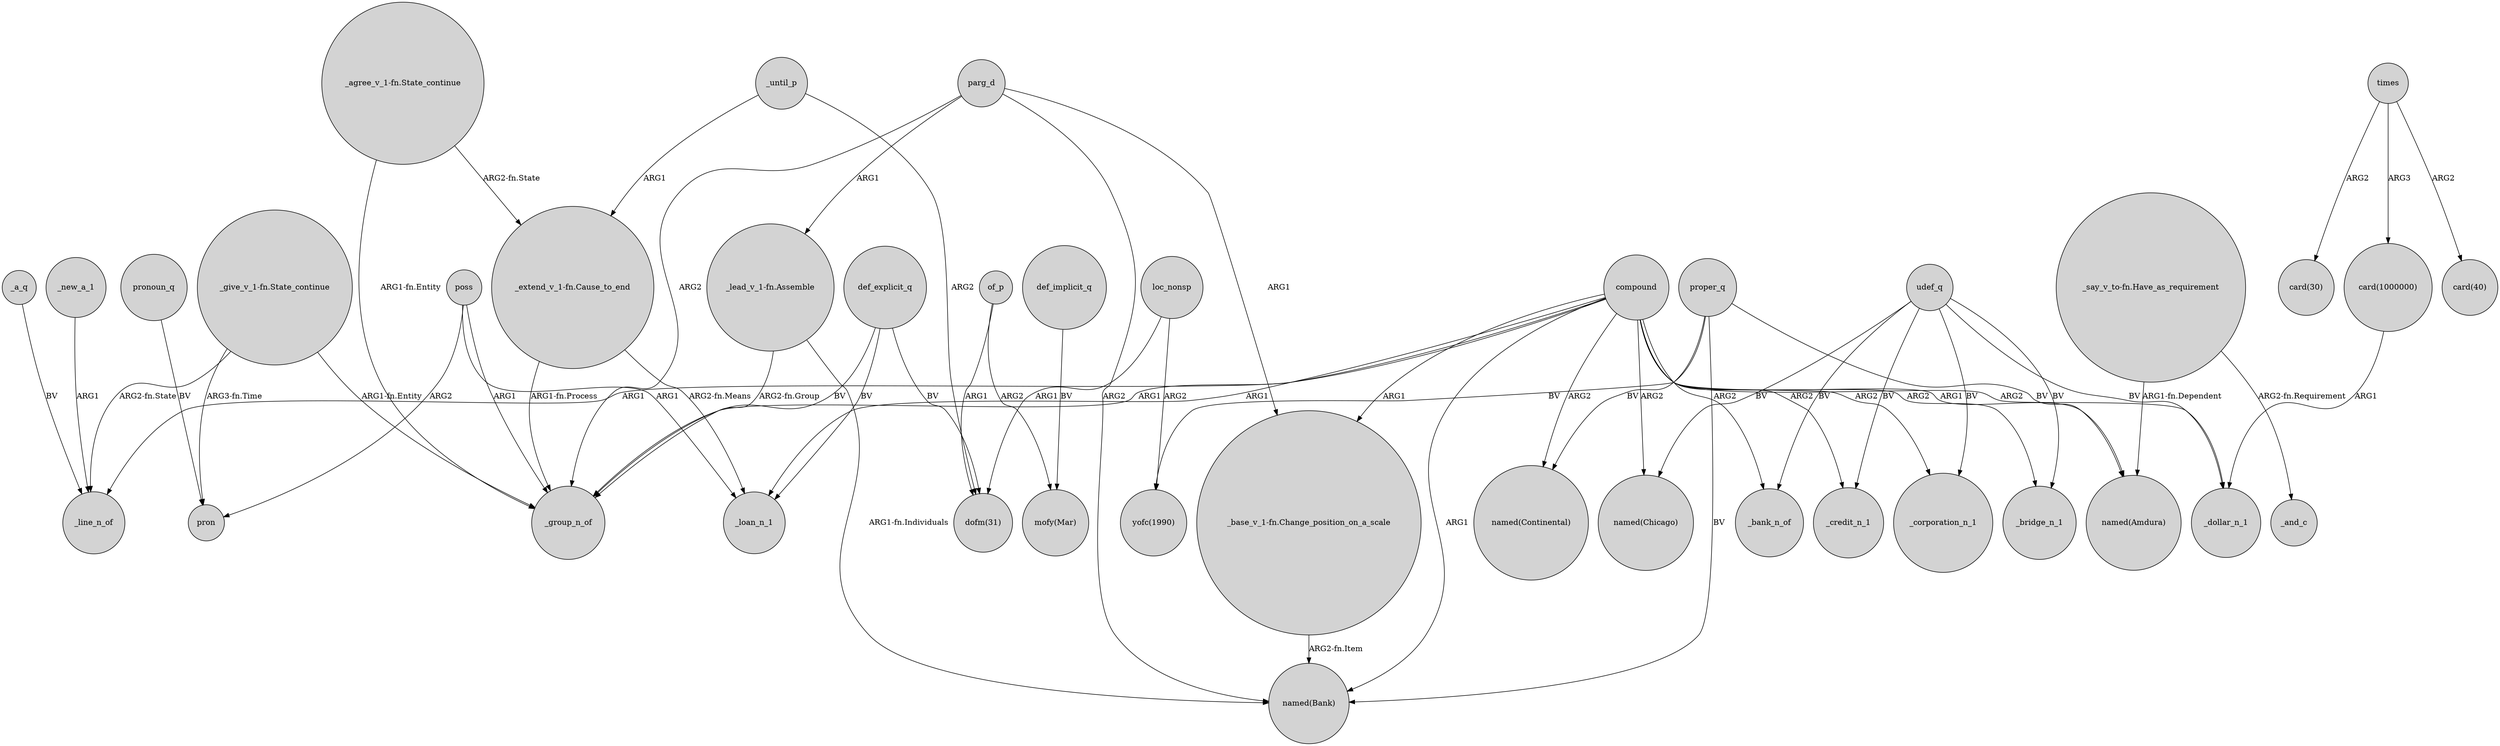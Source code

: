 digraph {
	node [shape=circle style=filled]
	udef_q -> _bridge_n_1 [label=BV]
	"_give_v_1-fn.State_continue" -> pron [label="ARG3-fn.Time"]
	"_give_v_1-fn.State_continue" -> _line_n_of [label="ARG2-fn.State"]
	_a_q -> _line_n_of [label=BV]
	proper_q -> "named(Amdura)" [label=BV]
	parg_d -> "_lead_v_1-fn.Assemble" [label=ARG1]
	def_explicit_q -> _loan_n_1 [label=BV]
	of_p -> "mofy(Mar)" [label=ARG2]
	def_implicit_q -> "mofy(Mar)" [label=BV]
	compound -> _bridge_n_1 [label=ARG2]
	parg_d -> "_base_v_1-fn.Change_position_on_a_scale" [label=ARG1]
	compound -> "named(Amdura)" [label=ARG1]
	_until_p -> "dofm(31)" [label=ARG2]
	_until_p -> "_extend_v_1-fn.Cause_to_end" [label=ARG1]
	proper_q -> "named(Continental)" [label=BV]
	times -> "card(1000000)" [label=ARG3]
	udef_q -> _bank_n_of [label=BV]
	"_extend_v_1-fn.Cause_to_end" -> _loan_n_1 [label="ARG2-fn.Means"]
	"_say_v_to-fn.Have_as_requirement" -> "named(Amdura)" [label="ARG1-fn.Dependent"]
	compound -> "named(Bank)" [label=ARG1]
	of_p -> "dofm(31)" [label=ARG1]
	compound -> _dollar_n_1 [label=ARG2]
	"_base_v_1-fn.Change_position_on_a_scale" -> "named(Bank)" [label="ARG2-fn.Item"]
	parg_d -> _group_n_of [label=ARG2]
	compound -> _group_n_of [label=ARG1]
	pronoun_q -> pron [label=BV]
	udef_q -> "named(Chicago)" [label=BV]
	_new_a_1 -> _line_n_of [label=ARG1]
	"_lead_v_1-fn.Assemble" -> "named(Bank)" [label="ARG1-fn.Individuals"]
	poss -> pron [label=ARG2]
	compound -> _line_n_of [label=ARG1]
	"_extend_v_1-fn.Cause_to_end" -> _group_n_of [label="ARG1-fn.Process"]
	compound -> _loan_n_1 [label=ARG1]
	times -> "card(30)" [label=ARG2]
	compound -> "named(Chicago)" [label=ARG2]
	udef_q -> _dollar_n_1 [label=BV]
	compound -> _credit_n_1 [label=ARG2]
	"_say_v_to-fn.Have_as_requirement" -> _and_c [label="ARG2-fn.Requirement"]
	poss -> _loan_n_1 [label=ARG1]
	"card(1000000)" -> _dollar_n_1 [label=ARG1]
	def_explicit_q -> _group_n_of [label=BV]
	proper_q -> "yofc(1990)" [label=BV]
	udef_q -> _credit_n_1 [label=BV]
	compound -> "_base_v_1-fn.Change_position_on_a_scale" [label=ARG1]
	def_explicit_q -> "dofm(31)" [label=BV]
	compound -> "named(Continental)" [label=ARG2]
	compound -> _corporation_n_1 [label=ARG2]
	udef_q -> _corporation_n_1 [label=BV]
	"_agree_v_1-fn.State_continue" -> "_extend_v_1-fn.Cause_to_end" [label="ARG2-fn.State"]
	loc_nonsp -> "yofc(1990)" [label=ARG2]
	"_agree_v_1-fn.State_continue" -> _group_n_of [label="ARG1-fn.Entity"]
	loc_nonsp -> "dofm(31)" [label=ARG1]
	parg_d -> "named(Bank)" [label=ARG2]
	"_give_v_1-fn.State_continue" -> _group_n_of [label="ARG1-fn.Entity"]
	compound -> _bank_n_of [label=ARG2]
	times -> "card(40)" [label=ARG2]
	"_lead_v_1-fn.Assemble" -> _group_n_of [label="ARG2-fn.Group"]
	poss -> _group_n_of [label=ARG1]
	proper_q -> "named(Bank)" [label=BV]
}
